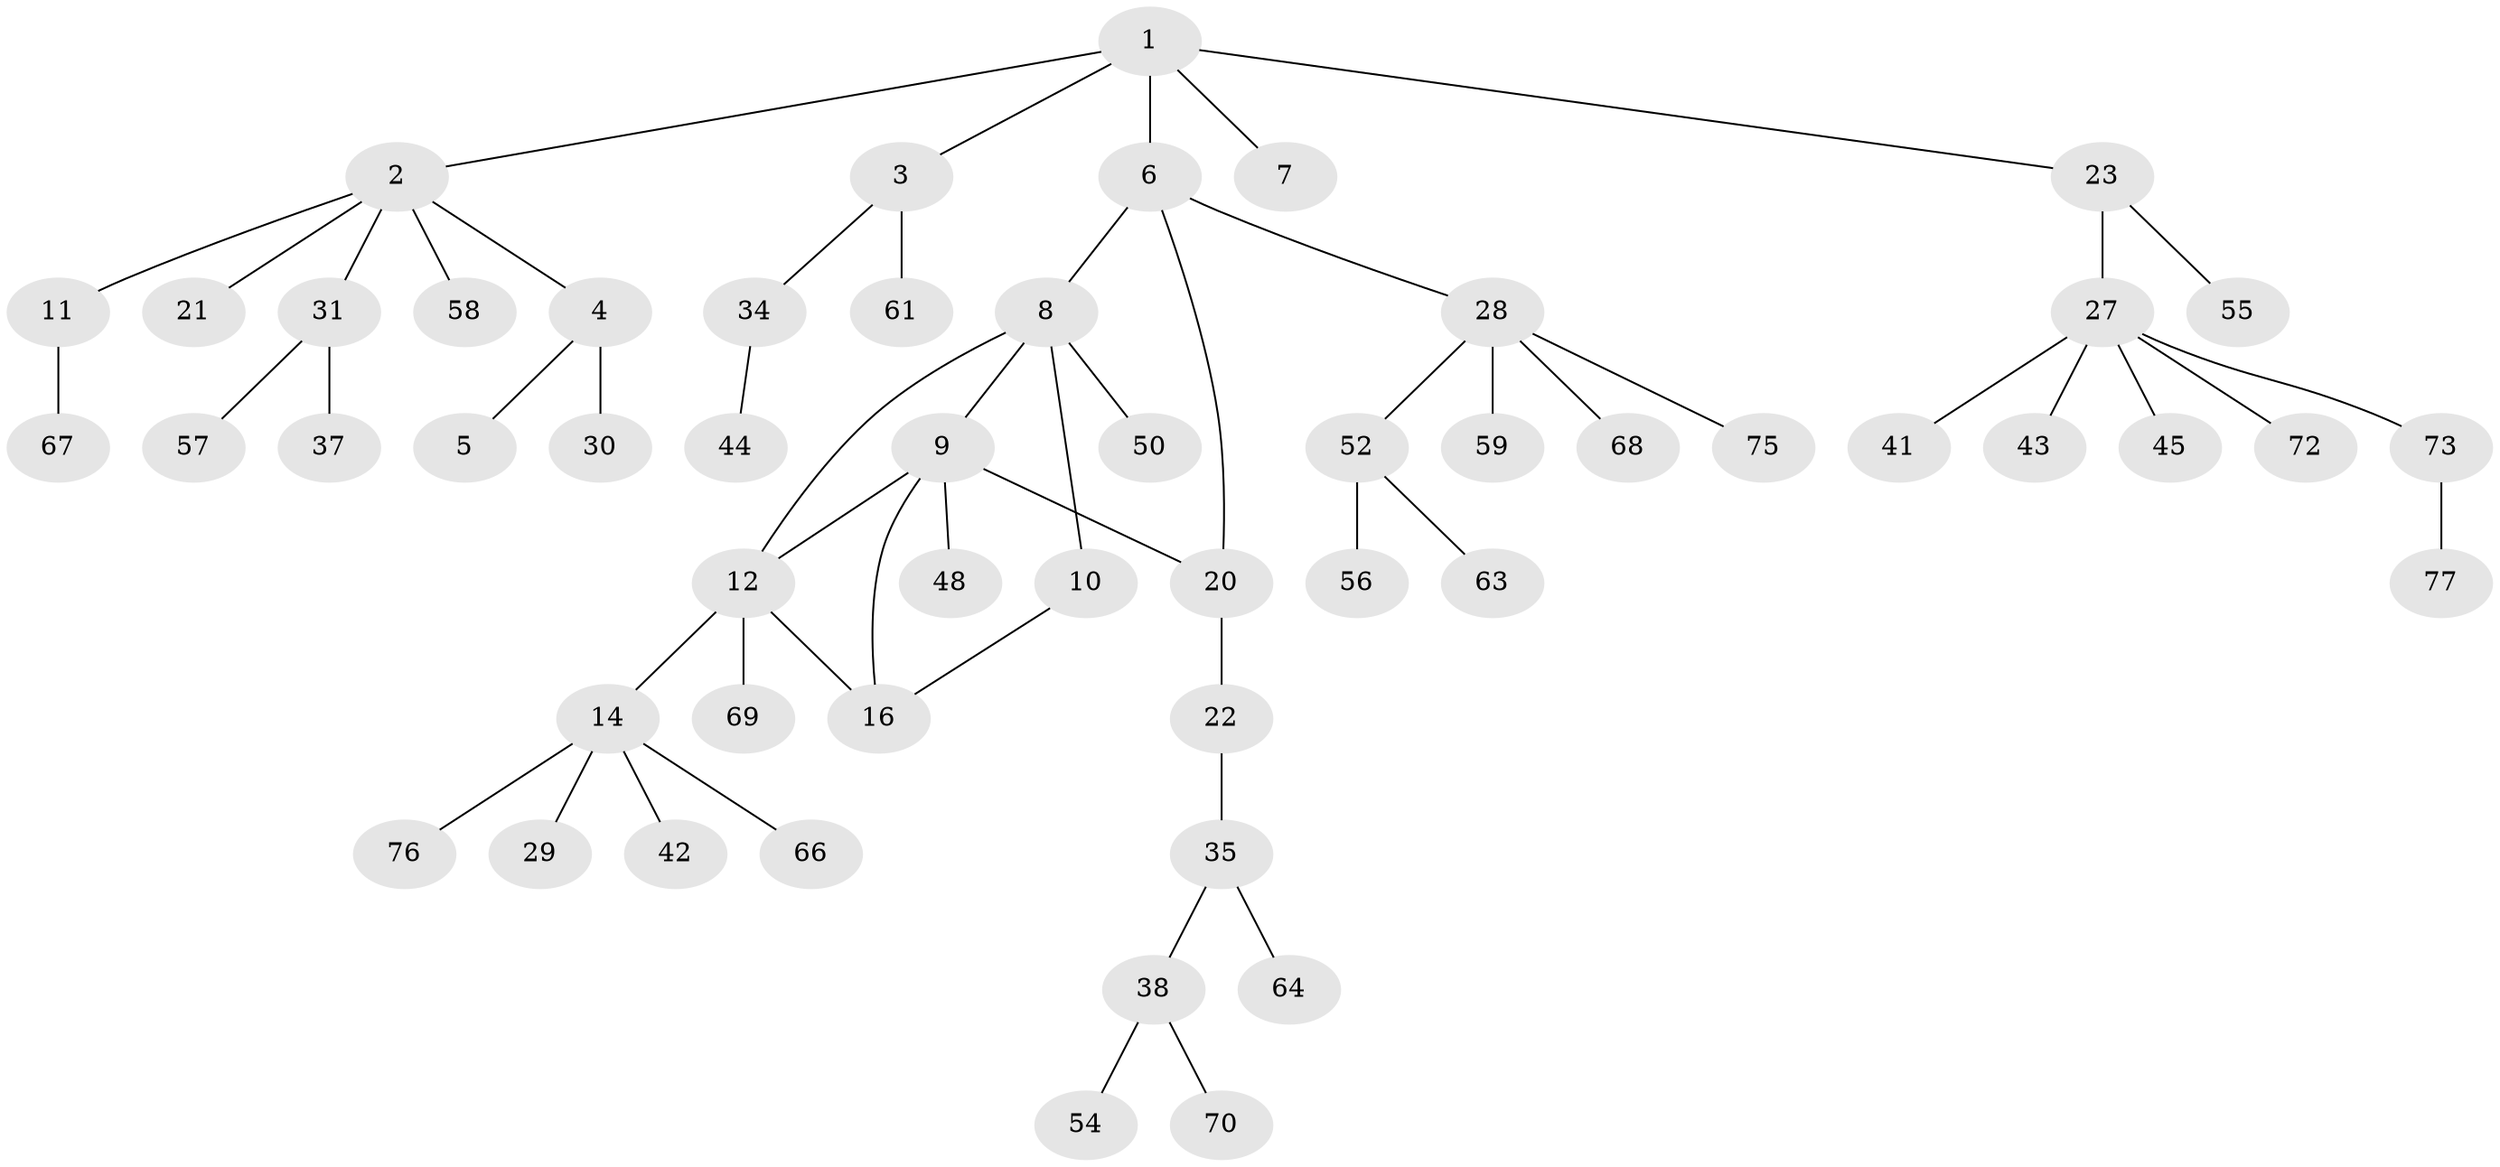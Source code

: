 // Generated by graph-tools (version 1.1) at 2025/23/03/03/25 07:23:30]
// undirected, 54 vertices, 57 edges
graph export_dot {
graph [start="1"]
  node [color=gray90,style=filled];
  1;
  2 [super="+51"];
  3 [super="+15"];
  4 [super="+24"];
  5;
  6 [super="+13"];
  7 [super="+25"];
  8 [super="+40"];
  9 [super="+17"];
  10;
  11 [super="+53"];
  12 [super="+65"];
  14 [super="+18"];
  16 [super="+19"];
  20 [super="+39"];
  21;
  22;
  23 [super="+26"];
  27 [super="+32"];
  28 [super="+60"];
  29;
  30;
  31 [super="+33"];
  34;
  35 [super="+36"];
  37;
  38 [super="+49"];
  41 [super="+46"];
  42;
  43;
  44 [super="+47"];
  45;
  48;
  50;
  52 [super="+62"];
  54;
  55;
  56;
  57;
  58 [super="+78"];
  59;
  61 [super="+71"];
  63;
  64;
  66;
  67 [super="+74"];
  68;
  69;
  70;
  72;
  73;
  75;
  76;
  77;
  1 -- 2;
  1 -- 3;
  1 -- 6;
  1 -- 7;
  1 -- 23;
  2 -- 4;
  2 -- 11;
  2 -- 21;
  2 -- 31;
  2 -- 58;
  3 -- 34;
  3 -- 61;
  4 -- 5;
  4 -- 30;
  6 -- 8;
  6 -- 20;
  6 -- 28;
  8 -- 9;
  8 -- 10;
  8 -- 50;
  8 -- 12;
  9 -- 12;
  9 -- 20;
  9 -- 48;
  9 -- 16;
  10 -- 16;
  11 -- 67;
  12 -- 14;
  12 -- 16;
  12 -- 69;
  14 -- 29;
  14 -- 76;
  14 -- 42;
  14 -- 66;
  20 -- 22;
  22 -- 35;
  23 -- 27;
  23 -- 55;
  27 -- 41;
  27 -- 45;
  27 -- 72;
  27 -- 73;
  27 -- 43;
  28 -- 52;
  28 -- 59;
  28 -- 75;
  28 -- 68;
  31 -- 57;
  31 -- 37;
  34 -- 44;
  35 -- 38;
  35 -- 64;
  38 -- 70;
  38 -- 54;
  52 -- 56;
  52 -- 63;
  73 -- 77;
}
